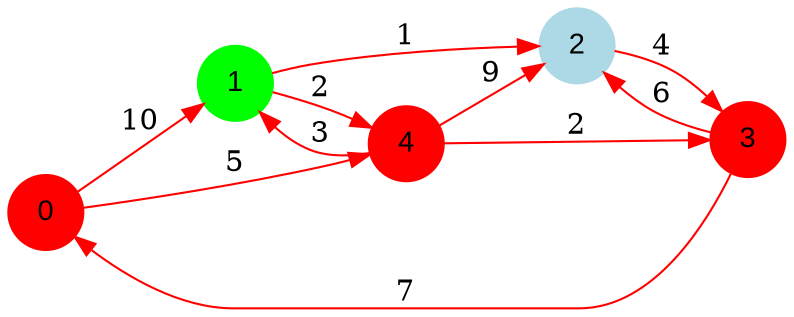 digraph graphe {
rankdir = LR;
edge [color=red];
0 [fontname="Arial", shape = circle, color=red, style=filled];
1 [fontname="Arial", shape = circle, color=green, style=filled];
2 [fontname="Arial", shape = circle, color=lightblue, style=filled];
3 [fontname="Arial", shape = circle, color=red, style=filled];
4 [fontname="Arial", shape = circle, color=red, style=filled];
	0 -> 1 [label = "10"];
	0 -> 4 [label = "5"];
	1 -> 2 [label = "1"];
	1 -> 4 [label = "2"];
	2 -> 3 [label = "4"];
	3 -> 0 [label = "7"];
	3 -> 2 [label = "6"];
	4 -> 1 [label = "3"];
	4 -> 2 [label = "9"];
	4 -> 3 [label = "2"];
}